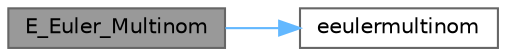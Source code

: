 digraph "E_Euler_Multinom"
{
 // LATEX_PDF_SIZE
  bgcolor="transparent";
  edge [fontname=Helvetica,fontsize=10,labelfontname=Helvetica,labelfontsize=10];
  node [fontname=Helvetica,fontsize=10,shape=box,height=0.2,width=0.4];
  rankdir="LR";
  Node1 [id="Node000001",label="E_Euler_Multinom",height=0.2,width=0.4,color="gray40", fillcolor="grey60", style="filled", fontcolor="black",tooltip=" "];
  Node1 -> Node2 [id="edge1_Node000001_Node000002",color="steelblue1",style="solid",tooltip=" "];
  Node2 [id="Node000002",label="eeulermultinom",height=0.2,width=0.4,color="grey40", fillcolor="white", style="filled",URL="$pomp_8h.html#a210a3bacc8d9a585b5237408fbe04ae0",tooltip=" "];
}
